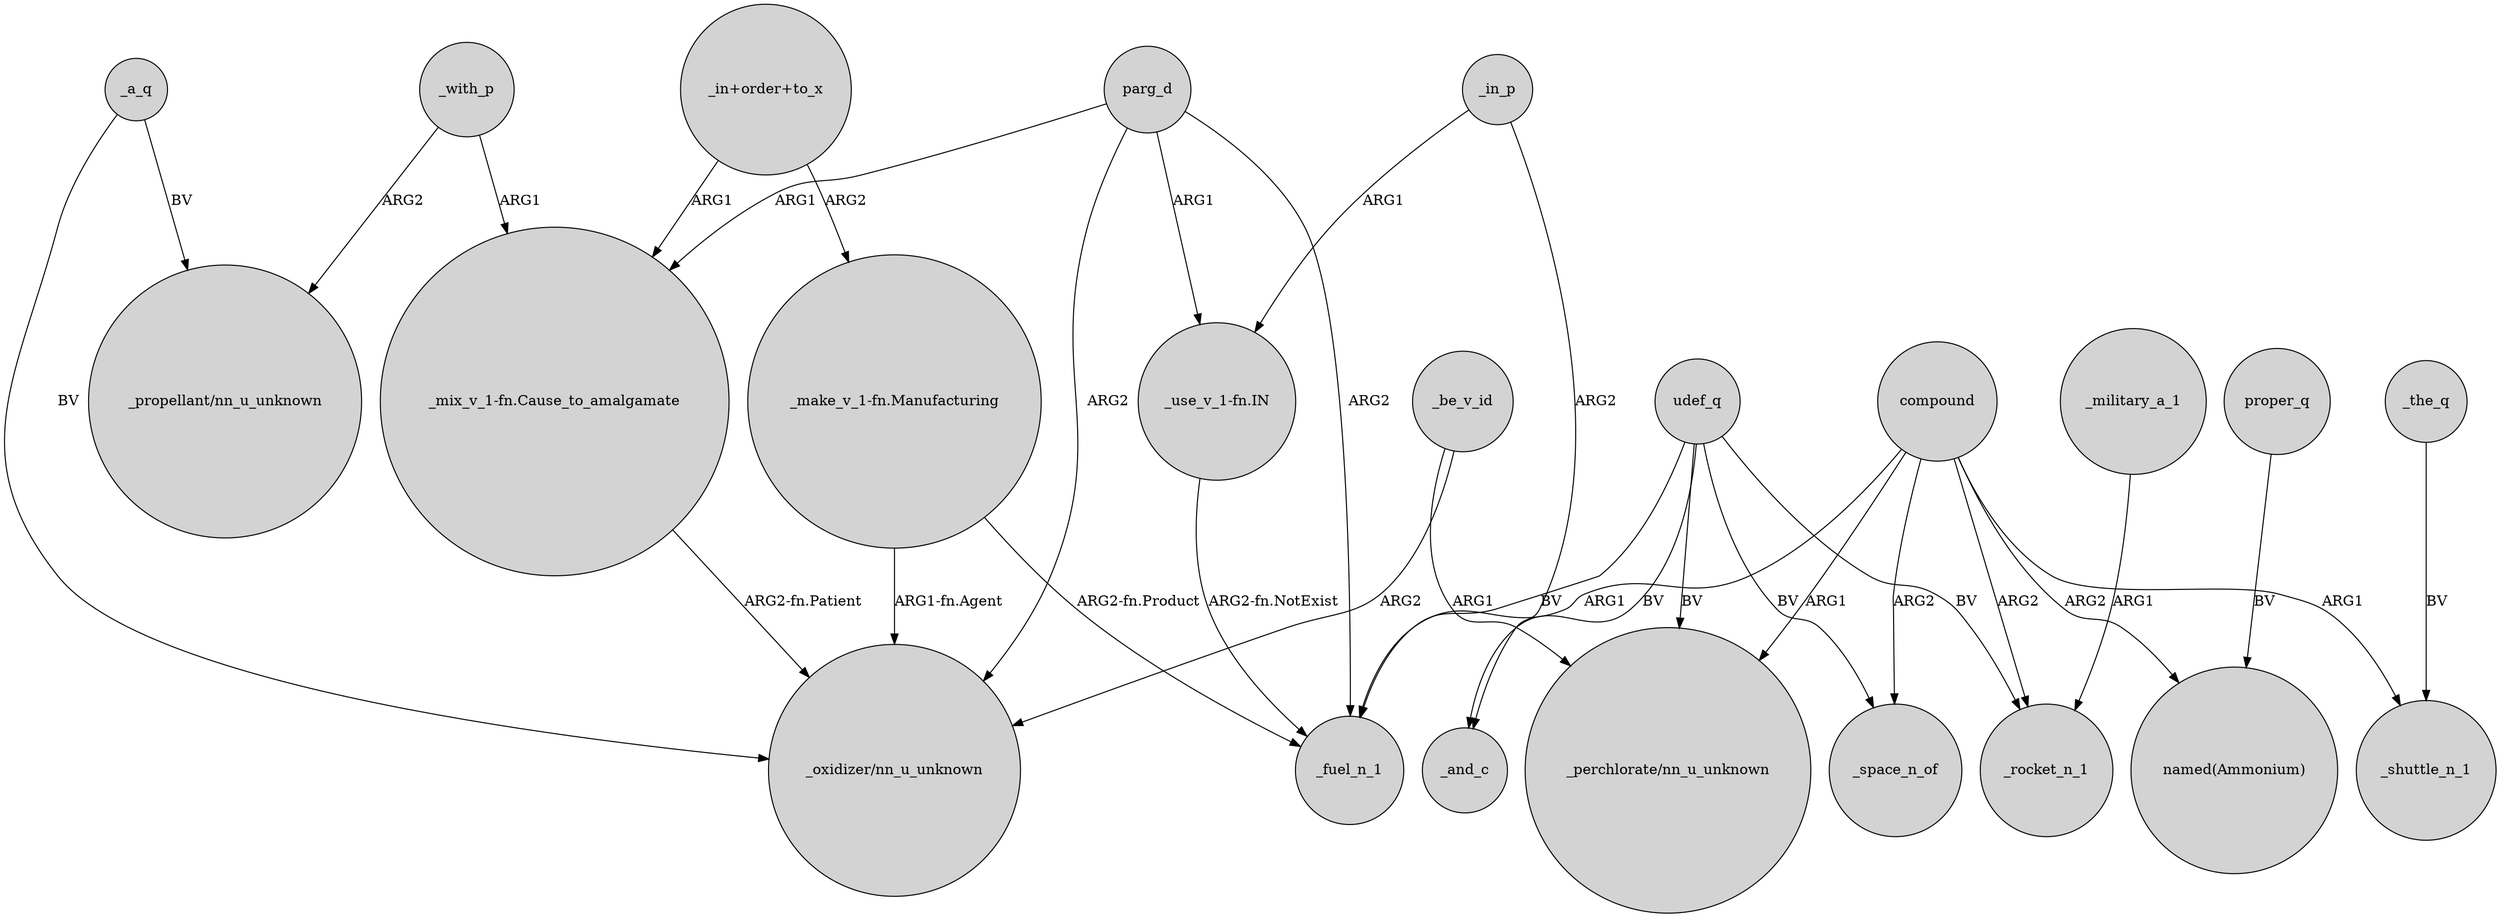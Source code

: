 digraph {
	node [shape=circle style=filled]
	parg_d -> "_mix_v_1-fn.Cause_to_amalgamate" [label=ARG1]
	parg_d -> _fuel_n_1 [label=ARG2]
	udef_q -> "_perchlorate/nn_u_unknown" [label=BV]
	_be_v_id -> "_oxidizer/nn_u_unknown" [label=ARG2]
	proper_q -> "named(Ammonium)" [label=BV]
	compound -> _space_n_of [label=ARG2]
	"_make_v_1-fn.Manufacturing" -> _fuel_n_1 [label="ARG2-fn.Product"]
	_military_a_1 -> _rocket_n_1 [label=ARG1]
	"_in+order+to_x" -> "_mix_v_1-fn.Cause_to_amalgamate" [label=ARG1]
	compound -> "named(Ammonium)" [label=ARG2]
	"_mix_v_1-fn.Cause_to_amalgamate" -> "_oxidizer/nn_u_unknown" [label="ARG2-fn.Patient"]
	compound -> _shuttle_n_1 [label=ARG1]
	_with_p -> "_mix_v_1-fn.Cause_to_amalgamate" [label=ARG1]
	_be_v_id -> "_perchlorate/nn_u_unknown" [label=ARG1]
	_a_q -> "_oxidizer/nn_u_unknown" [label=BV]
	udef_q -> _space_n_of [label=BV]
	parg_d -> "_use_v_1-fn.IN" [label=ARG1]
	_the_q -> _shuttle_n_1 [label=BV]
	_a_q -> "_propellant/nn_u_unknown" [label=BV]
	"_in+order+to_x" -> "_make_v_1-fn.Manufacturing" [label=ARG2]
	_in_p -> "_use_v_1-fn.IN" [label=ARG1]
	_with_p -> "_propellant/nn_u_unknown" [label=ARG2]
	parg_d -> "_oxidizer/nn_u_unknown" [label=ARG2]
	compound -> _fuel_n_1 [label=ARG1]
	udef_q -> _fuel_n_1 [label=BV]
	compound -> _rocket_n_1 [label=ARG2]
	udef_q -> _rocket_n_1 [label=BV]
	"_use_v_1-fn.IN" -> _fuel_n_1 [label="ARG2-fn.NotExist"]
	udef_q -> _and_c [label=BV]
	compound -> "_perchlorate/nn_u_unknown" [label=ARG1]
	_in_p -> _and_c [label=ARG2]
	"_make_v_1-fn.Manufacturing" -> "_oxidizer/nn_u_unknown" [label="ARG1-fn.Agent"]
}
